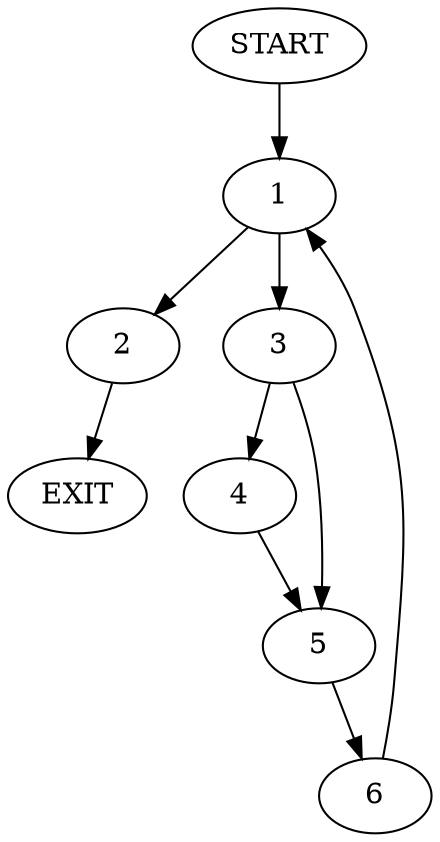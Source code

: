digraph { 
0 [label="START"];
1;
2;
3;
4;
5;
6;
7[label="EXIT"];
0 -> 1;
1 -> 3;
1 -> 2;
2 -> 7;
3 -> 4;
3 -> 5;
4 -> 5;
5 -> 6;
6 -> 1;
}
